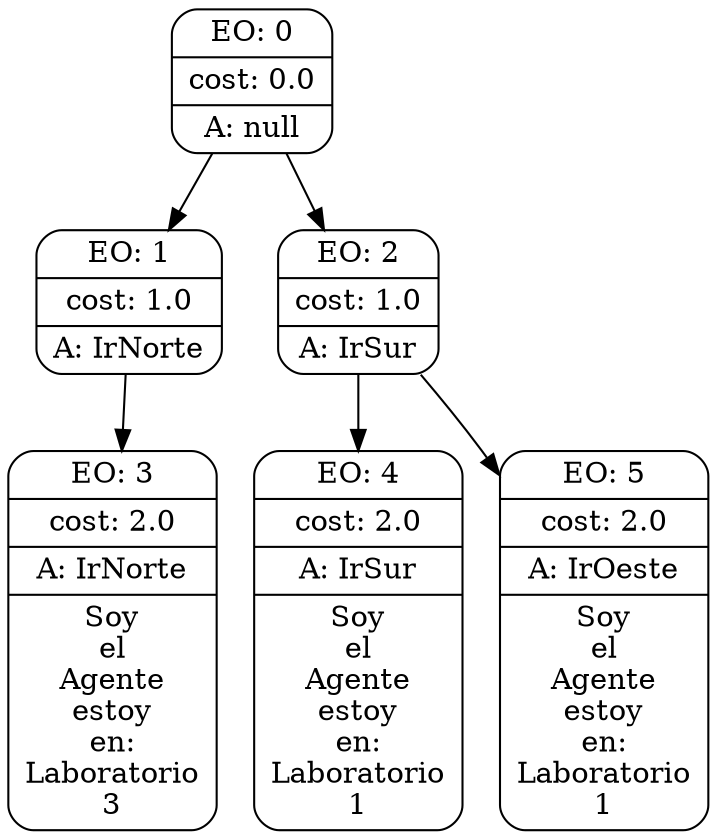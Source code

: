 digraph g {
node [shape = Mrecord];
nodo0[label="{EO: 0|cost: 0.0|A: null}"]
nodo1[label="{EO: 1|cost: 1.0|A: IrNorte}"]
nodo3[label="{EO: 3|cost: 2.0|A: IrNorte|Soy\nel\nAgente\nestoy\nen:\nLaboratorio\n3}"]

nodo1 -> nodo3;

nodo0 -> nodo1;
nodo2[label="{EO: 2|cost: 1.0|A: IrSur}"]
nodo4[label="{EO: 4|cost: 2.0|A: IrSur|Soy\nel\nAgente\nestoy\nen:\nLaboratorio\n1}"]

nodo2 -> nodo4;
nodo5[label="{EO: 5|cost: 2.0|A: IrOeste|Soy\nel\nAgente\nestoy\nen:\nLaboratorio\n1}"]

nodo2 -> nodo5;

nodo0 -> nodo2;


}